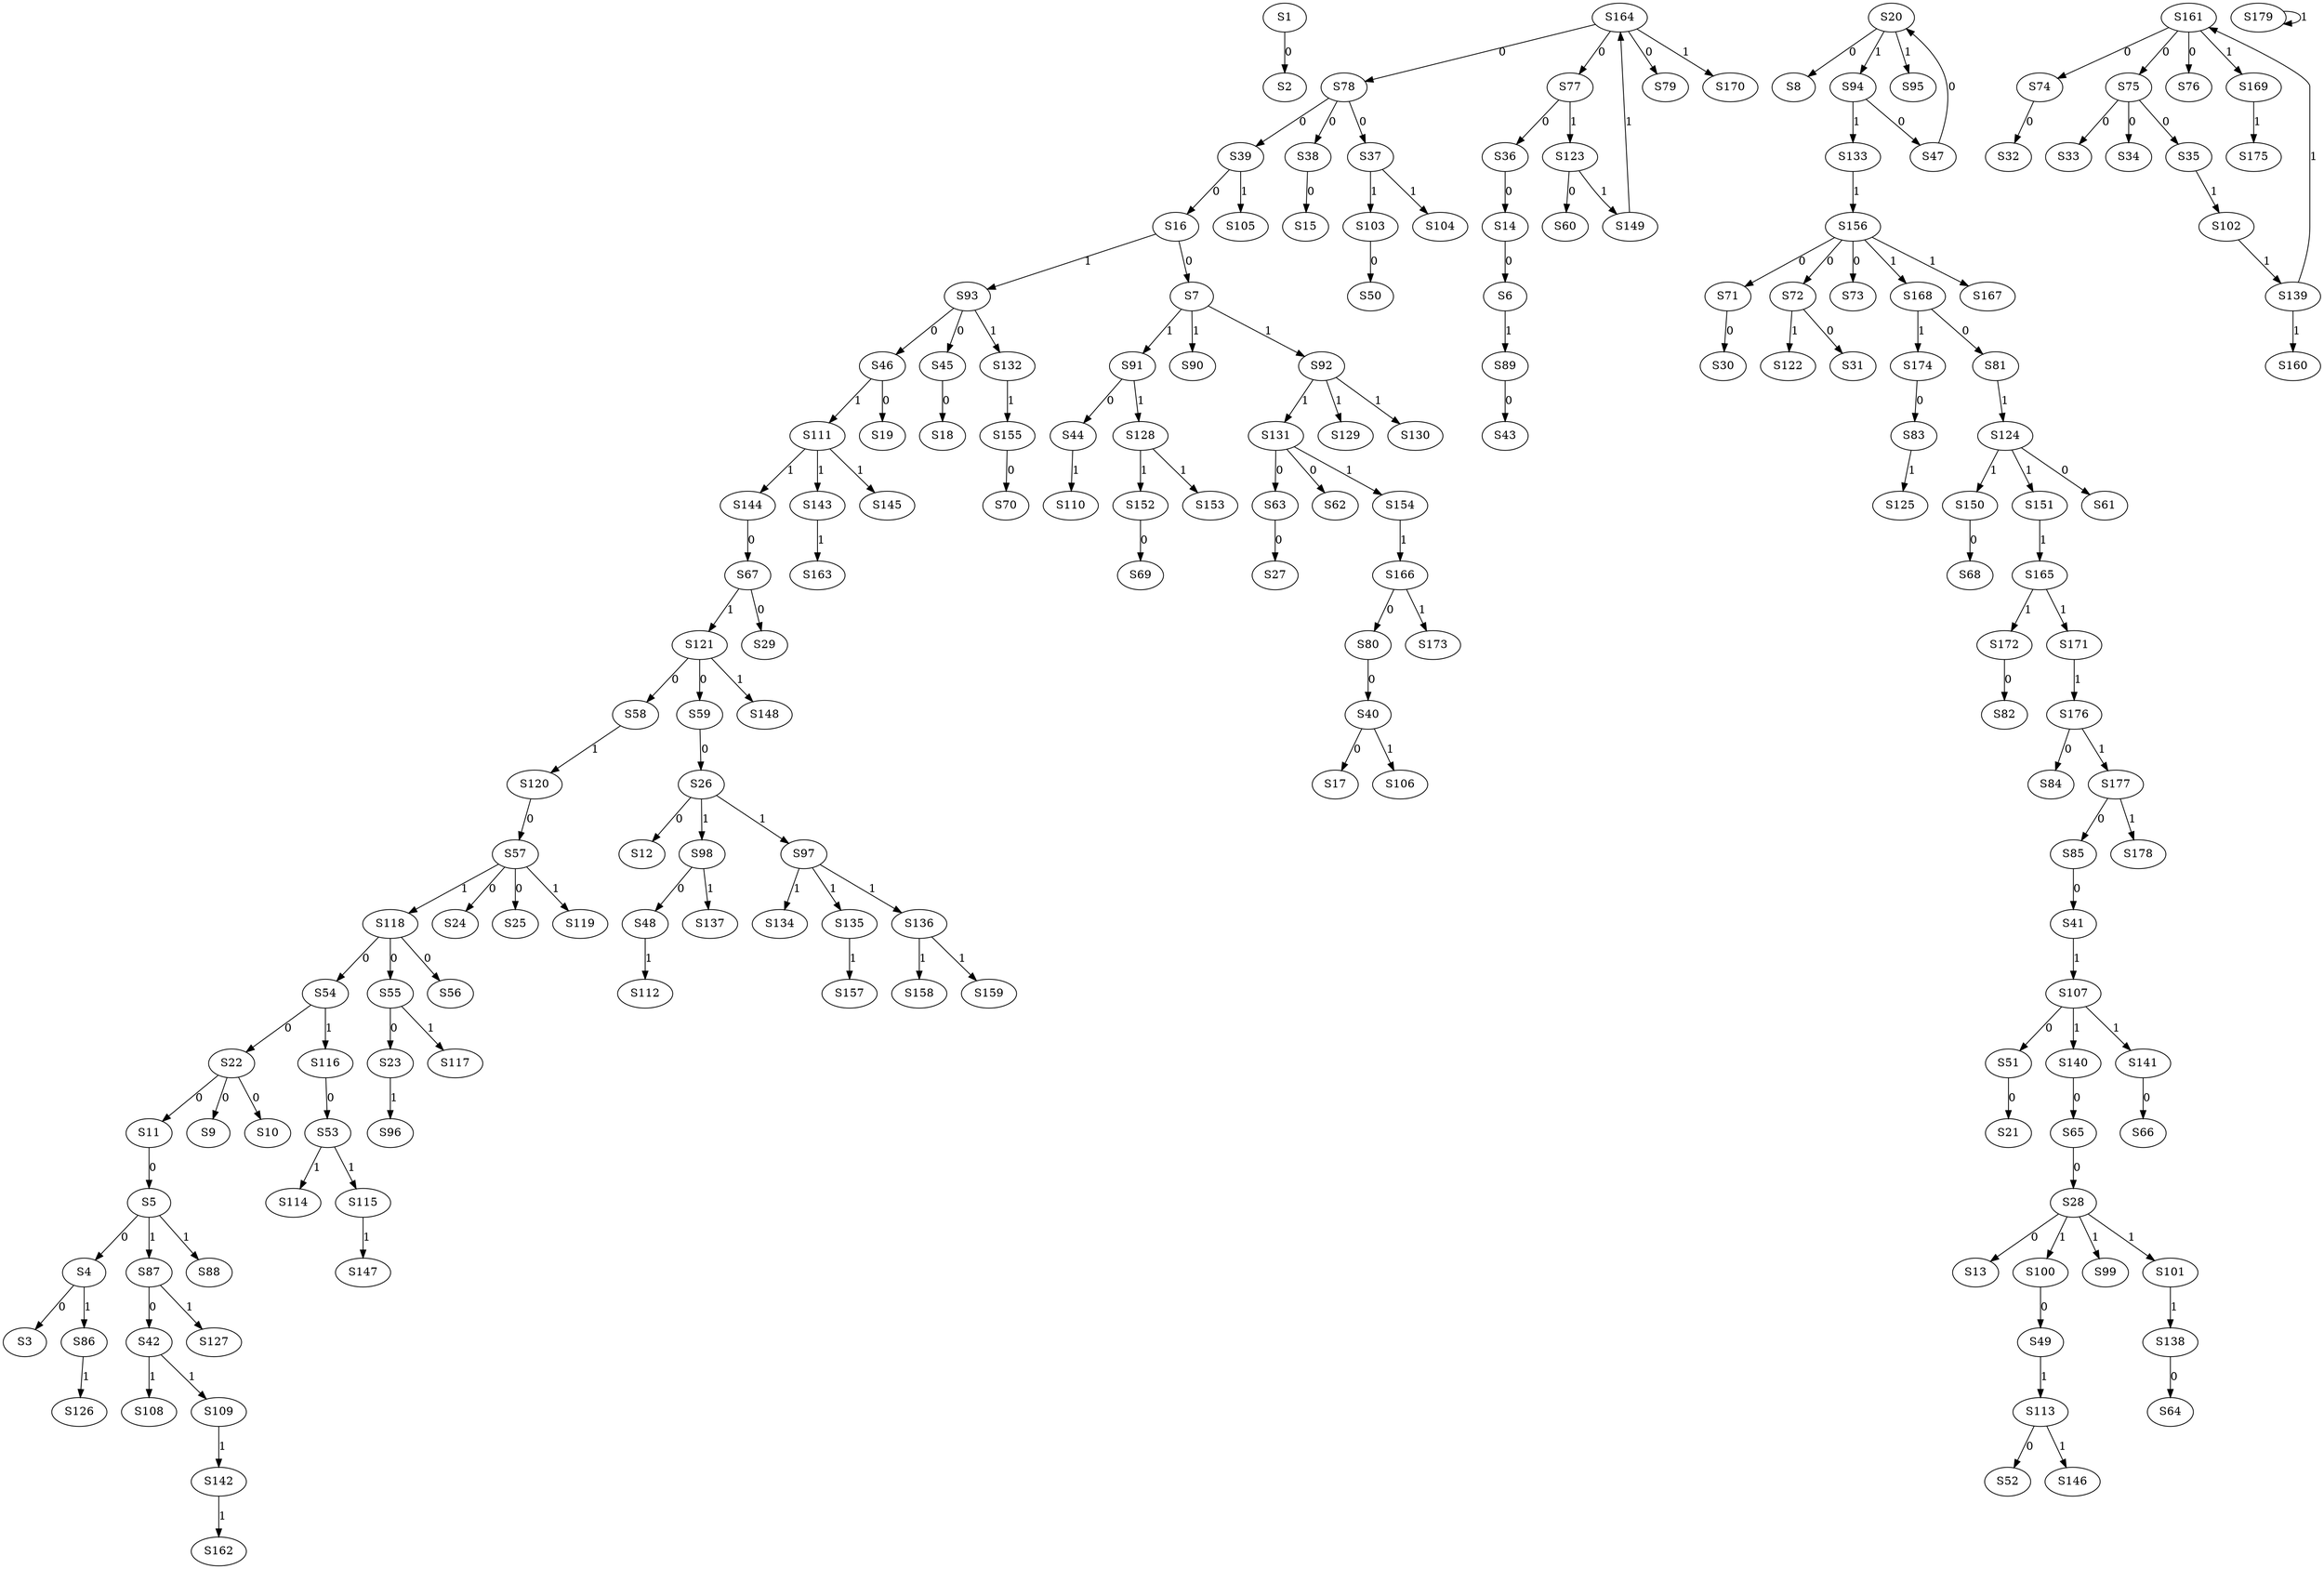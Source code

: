 strict digraph {
	S1 -> S2 [ label = 0 ];
	S4 -> S3 [ label = 0 ];
	S5 -> S4 [ label = 0 ];
	S11 -> S5 [ label = 0 ];
	S14 -> S6 [ label = 0 ];
	S16 -> S7 [ label = 0 ];
	S20 -> S8 [ label = 0 ];
	S22 -> S9 [ label = 0 ];
	S22 -> S10 [ label = 0 ];
	S22 -> S11 [ label = 0 ];
	S26 -> S12 [ label = 0 ];
	S28 -> S13 [ label = 0 ];
	S36 -> S14 [ label = 0 ];
	S38 -> S15 [ label = 0 ];
	S39 -> S16 [ label = 0 ];
	S40 -> S17 [ label = 0 ];
	S45 -> S18 [ label = 0 ];
	S46 -> S19 [ label = 0 ];
	S47 -> S20 [ label = 0 ];
	S51 -> S21 [ label = 0 ];
	S54 -> S22 [ label = 0 ];
	S55 -> S23 [ label = 0 ];
	S57 -> S24 [ label = 0 ];
	S57 -> S25 [ label = 0 ];
	S59 -> S26 [ label = 0 ];
	S63 -> S27 [ label = 0 ];
	S65 -> S28 [ label = 0 ];
	S67 -> S29 [ label = 0 ];
	S71 -> S30 [ label = 0 ];
	S72 -> S31 [ label = 0 ];
	S74 -> S32 [ label = 0 ];
	S75 -> S33 [ label = 0 ];
	S75 -> S34 [ label = 0 ];
	S75 -> S35 [ label = 0 ];
	S77 -> S36 [ label = 0 ];
	S78 -> S37 [ label = 0 ];
	S78 -> S38 [ label = 0 ];
	S78 -> S39 [ label = 0 ];
	S80 -> S40 [ label = 0 ];
	S85 -> S41 [ label = 0 ];
	S87 -> S42 [ label = 0 ];
	S89 -> S43 [ label = 0 ];
	S91 -> S44 [ label = 0 ];
	S93 -> S45 [ label = 0 ];
	S93 -> S46 [ label = 0 ];
	S94 -> S47 [ label = 0 ];
	S98 -> S48 [ label = 0 ];
	S100 -> S49 [ label = 0 ];
	S103 -> S50 [ label = 0 ];
	S107 -> S51 [ label = 0 ];
	S113 -> S52 [ label = 0 ];
	S116 -> S53 [ label = 0 ];
	S118 -> S54 [ label = 0 ];
	S118 -> S55 [ label = 0 ];
	S118 -> S56 [ label = 0 ];
	S120 -> S57 [ label = 0 ];
	S121 -> S58 [ label = 0 ];
	S121 -> S59 [ label = 0 ];
	S123 -> S60 [ label = 0 ];
	S124 -> S61 [ label = 0 ];
	S131 -> S62 [ label = 0 ];
	S131 -> S63 [ label = 0 ];
	S138 -> S64 [ label = 0 ];
	S140 -> S65 [ label = 0 ];
	S141 -> S66 [ label = 0 ];
	S144 -> S67 [ label = 0 ];
	S150 -> S68 [ label = 0 ];
	S152 -> S69 [ label = 0 ];
	S155 -> S70 [ label = 0 ];
	S156 -> S71 [ label = 0 ];
	S156 -> S72 [ label = 0 ];
	S156 -> S73 [ label = 0 ];
	S161 -> S74 [ label = 0 ];
	S161 -> S75 [ label = 0 ];
	S161 -> S76 [ label = 0 ];
	S164 -> S77 [ label = 0 ];
	S164 -> S78 [ label = 0 ];
	S164 -> S79 [ label = 0 ];
	S166 -> S80 [ label = 0 ];
	S168 -> S81 [ label = 0 ];
	S172 -> S82 [ label = 0 ];
	S174 -> S83 [ label = 0 ];
	S176 -> S84 [ label = 0 ];
	S177 -> S85 [ label = 0 ];
	S4 -> S86 [ label = 1 ];
	S5 -> S87 [ label = 1 ];
	S5 -> S88 [ label = 1 ];
	S6 -> S89 [ label = 1 ];
	S7 -> S90 [ label = 1 ];
	S7 -> S91 [ label = 1 ];
	S7 -> S92 [ label = 1 ];
	S16 -> S93 [ label = 1 ];
	S20 -> S94 [ label = 1 ];
	S20 -> S95 [ label = 1 ];
	S23 -> S96 [ label = 1 ];
	S26 -> S97 [ label = 1 ];
	S26 -> S98 [ label = 1 ];
	S28 -> S99 [ label = 1 ];
	S28 -> S100 [ label = 1 ];
	S28 -> S101 [ label = 1 ];
	S35 -> S102 [ label = 1 ];
	S37 -> S103 [ label = 1 ];
	S37 -> S104 [ label = 1 ];
	S39 -> S105 [ label = 1 ];
	S40 -> S106 [ label = 1 ];
	S41 -> S107 [ label = 1 ];
	S42 -> S108 [ label = 1 ];
	S42 -> S109 [ label = 1 ];
	S44 -> S110 [ label = 1 ];
	S46 -> S111 [ label = 1 ];
	S48 -> S112 [ label = 1 ];
	S49 -> S113 [ label = 1 ];
	S53 -> S114 [ label = 1 ];
	S53 -> S115 [ label = 1 ];
	S54 -> S116 [ label = 1 ];
	S55 -> S117 [ label = 1 ];
	S57 -> S118 [ label = 1 ];
	S57 -> S119 [ label = 1 ];
	S58 -> S120 [ label = 1 ];
	S67 -> S121 [ label = 1 ];
	S72 -> S122 [ label = 1 ];
	S77 -> S123 [ label = 1 ];
	S81 -> S124 [ label = 1 ];
	S83 -> S125 [ label = 1 ];
	S86 -> S126 [ label = 1 ];
	S87 -> S127 [ label = 1 ];
	S91 -> S128 [ label = 1 ];
	S92 -> S129 [ label = 1 ];
	S92 -> S130 [ label = 1 ];
	S92 -> S131 [ label = 1 ];
	S93 -> S132 [ label = 1 ];
	S94 -> S133 [ label = 1 ];
	S97 -> S134 [ label = 1 ];
	S97 -> S135 [ label = 1 ];
	S97 -> S136 [ label = 1 ];
	S98 -> S137 [ label = 1 ];
	S101 -> S138 [ label = 1 ];
	S102 -> S139 [ label = 1 ];
	S107 -> S140 [ label = 1 ];
	S107 -> S141 [ label = 1 ];
	S109 -> S142 [ label = 1 ];
	S111 -> S143 [ label = 1 ];
	S111 -> S144 [ label = 1 ];
	S111 -> S145 [ label = 1 ];
	S113 -> S146 [ label = 1 ];
	S115 -> S147 [ label = 1 ];
	S121 -> S148 [ label = 1 ];
	S123 -> S149 [ label = 1 ];
	S124 -> S150 [ label = 1 ];
	S124 -> S151 [ label = 1 ];
	S128 -> S152 [ label = 1 ];
	S128 -> S153 [ label = 1 ];
	S131 -> S154 [ label = 1 ];
	S132 -> S155 [ label = 1 ];
	S133 -> S156 [ label = 1 ];
	S135 -> S157 [ label = 1 ];
	S136 -> S158 [ label = 1 ];
	S136 -> S159 [ label = 1 ];
	S139 -> S160 [ label = 1 ];
	S139 -> S161 [ label = 1 ];
	S142 -> S162 [ label = 1 ];
	S143 -> S163 [ label = 1 ];
	S149 -> S164 [ label = 1 ];
	S151 -> S165 [ label = 1 ];
	S154 -> S166 [ label = 1 ];
	S156 -> S167 [ label = 1 ];
	S156 -> S168 [ label = 1 ];
	S161 -> S169 [ label = 1 ];
	S164 -> S170 [ label = 1 ];
	S165 -> S171 [ label = 1 ];
	S165 -> S172 [ label = 1 ];
	S166 -> S173 [ label = 1 ];
	S168 -> S174 [ label = 1 ];
	S169 -> S175 [ label = 1 ];
	S171 -> S176 [ label = 1 ];
	S176 -> S177 [ label = 1 ];
	S177 -> S178 [ label = 1 ];
	S179 -> S179 [ label = 1 ];
}